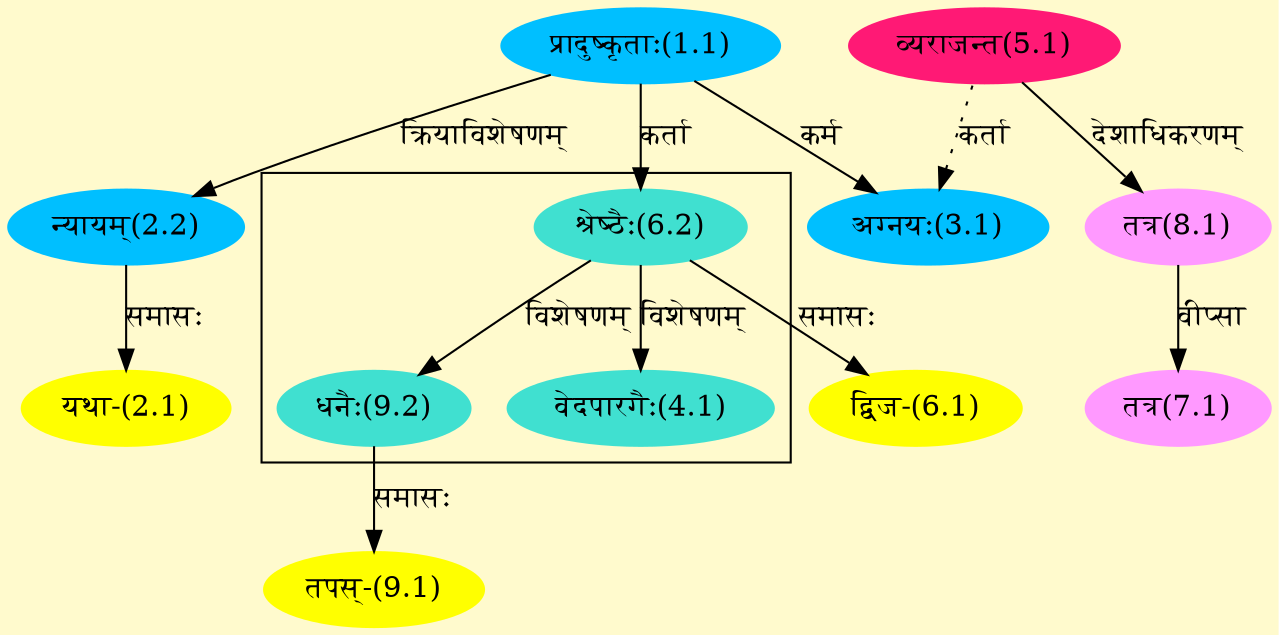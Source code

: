 digraph G{
rankdir=BT;
 compound=true;
 bgcolor="lemonchiffon1";

subgraph cluster_1{
Node4_1 [style=filled, color="#40E0D0" label = "वेदपारगैः(4.1)"]
Node6_2 [style=filled, color="#40E0D0" label = "श्रेष्ठैः(6.2)"]
Node9_2 [style=filled, color="#40E0D0" label = "धनैः(9.2)"]

}
Node1_1 [style=filled, color="#00BFFF" label = "प्रादुष्कृताः(1.1)"]
Node [style=filled, color="" label = "()"]
Node2_1 [style=filled, color="#FFFF00" label = "यथा-(2.1)"]
Node2_2 [style=filled, color="#00BFFF" label = "न्यायम्(2.2)"]
Node3_1 [style=filled, color="#00BFFF" label = "अग्नयः(3.1)"]
Node5_1 [style=filled, color="#FF1975" label = "व्यराजन्त(5.1)"]
Node6_1 [style=filled, color="#FFFF00" label = "द्विज-(6.1)"]
Node6_2 [style=filled, color="#40E0D0" label = "श्रेष्ठैः(6.2)"]
Node7_1 [style=filled, color="#FF99FF" label = "तत्र(7.1)"]
Node8_1 [style=filled, color="#FF99FF" label = "तत्र(8.1)"]
Node9_1 [style=filled, color="#FFFF00" label = "तपस्-(9.1)"]
Node9_2 [style=filled, color="#40E0D0" label = "धनैः(9.2)"]
/* Start of Relations section */

Node2_1 -> Node2_2 [  label="समासः"  dir="back" ]
Node2_2 -> Node1_1 [  label="क्रियाविशेषणम्"  dir="back" ]
Node3_1 -> Node1_1 [  label="कर्म"  dir="back" ]
Node3_1 -> Node5_1 [ style=dotted label="कर्ता"  dir="back" ]
Node4_1 -> Node6_2 [  label="विशेषणम्"  dir="back" ]
Node6_1 -> Node6_2 [  label="समासः"  dir="back" ]
Node6_2 -> Node1_1 [  label="कर्ता"  dir="back" ]
Node7_1 -> Node8_1 [  label="वीप्सा"  dir="back" ]
Node8_1 -> Node5_1 [  label="देशाधिकरणम्"  dir="back" ]
Node9_1 -> Node9_2 [  label="समासः"  dir="back" ]
Node9_2 -> Node6_2 [  label="विशेषणम्"  dir="back" ]
}
